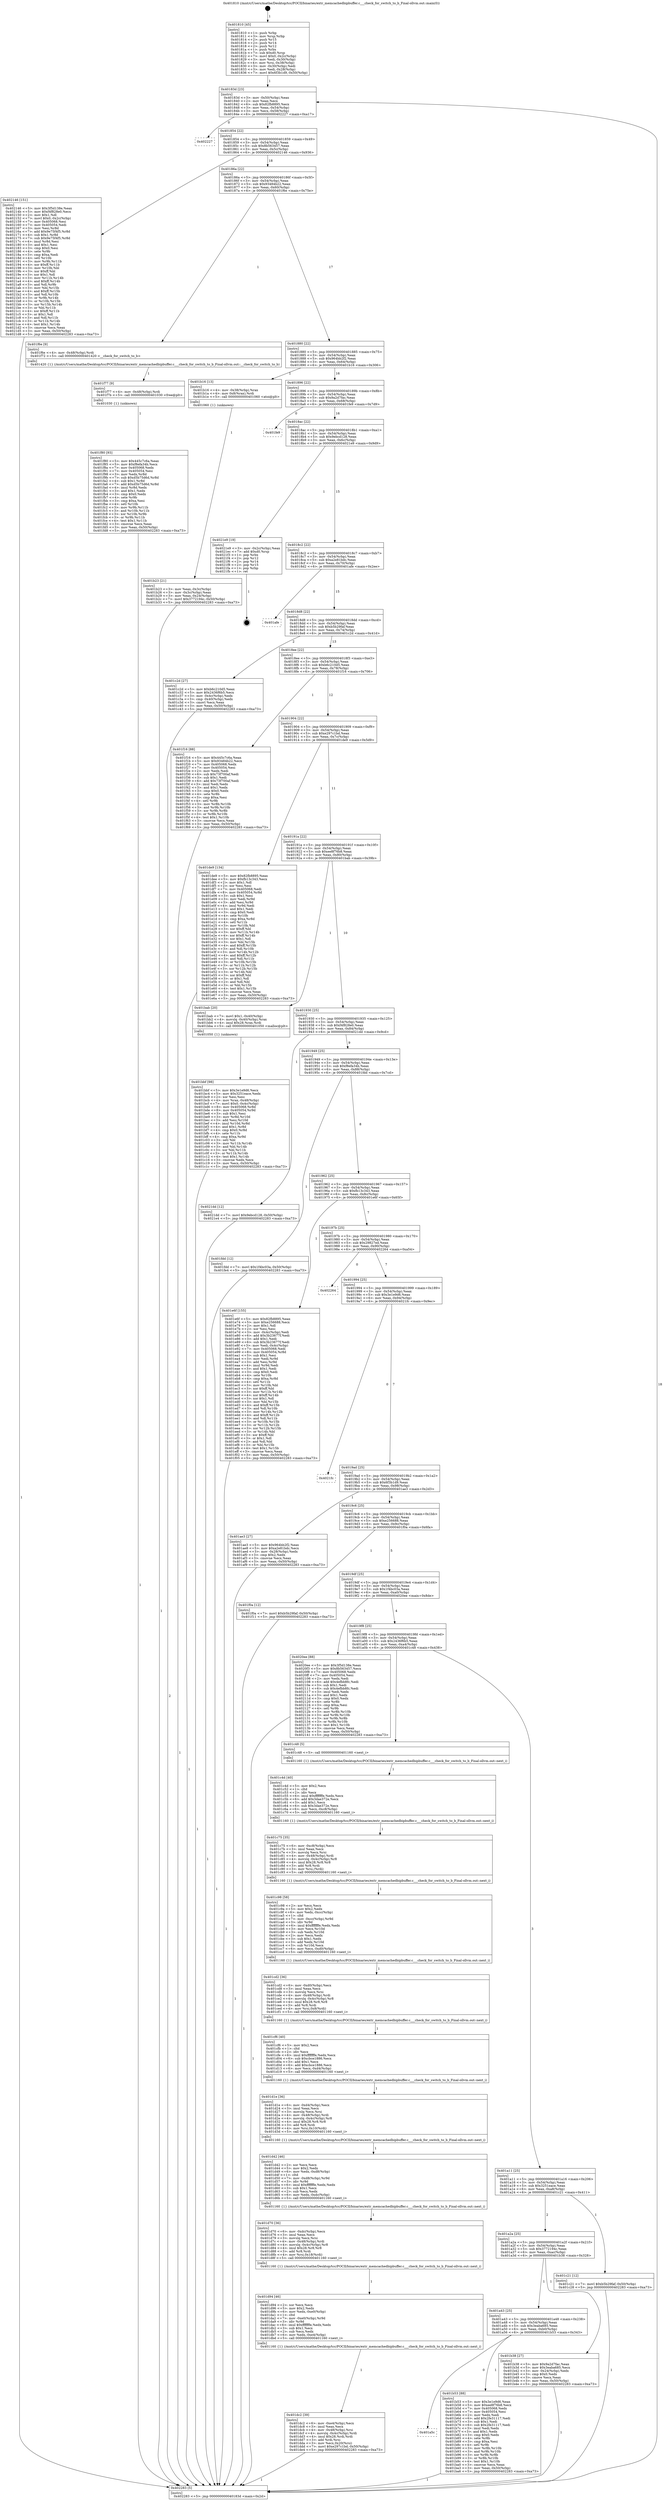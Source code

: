 digraph "0x401810" {
  label = "0x401810 (/mnt/c/Users/mathe/Desktop/tcc/POCII/binaries/extr_memcachedbipbuffer.c___check_for_switch_to_b_Final-ollvm.out::main(0))"
  labelloc = "t"
  node[shape=record]

  Entry [label="",width=0.3,height=0.3,shape=circle,fillcolor=black,style=filled]
  "0x40183d" [label="{
     0x40183d [23]\l
     | [instrs]\l
     &nbsp;&nbsp;0x40183d \<+3\>: mov -0x50(%rbp),%eax\l
     &nbsp;&nbsp;0x401840 \<+2\>: mov %eax,%ecx\l
     &nbsp;&nbsp;0x401842 \<+6\>: sub $0x82fb8895,%ecx\l
     &nbsp;&nbsp;0x401848 \<+3\>: mov %eax,-0x54(%rbp)\l
     &nbsp;&nbsp;0x40184b \<+3\>: mov %ecx,-0x58(%rbp)\l
     &nbsp;&nbsp;0x40184e \<+6\>: je 0000000000402227 \<main+0xa17\>\l
  }"]
  "0x402227" [label="{
     0x402227\l
  }", style=dashed]
  "0x401854" [label="{
     0x401854 [22]\l
     | [instrs]\l
     &nbsp;&nbsp;0x401854 \<+5\>: jmp 0000000000401859 \<main+0x49\>\l
     &nbsp;&nbsp;0x401859 \<+3\>: mov -0x54(%rbp),%eax\l
     &nbsp;&nbsp;0x40185c \<+5\>: sub $0x8b563457,%eax\l
     &nbsp;&nbsp;0x401861 \<+3\>: mov %eax,-0x5c(%rbp)\l
     &nbsp;&nbsp;0x401864 \<+6\>: je 0000000000402146 \<main+0x936\>\l
  }"]
  Exit [label="",width=0.3,height=0.3,shape=circle,fillcolor=black,style=filled,peripheries=2]
  "0x402146" [label="{
     0x402146 [151]\l
     | [instrs]\l
     &nbsp;&nbsp;0x402146 \<+5\>: mov $0x3f5d138e,%eax\l
     &nbsp;&nbsp;0x40214b \<+5\>: mov $0xf4f828e0,%ecx\l
     &nbsp;&nbsp;0x402150 \<+2\>: mov $0x1,%dl\l
     &nbsp;&nbsp;0x402152 \<+7\>: movl $0x0,-0x2c(%rbp)\l
     &nbsp;&nbsp;0x402159 \<+7\>: mov 0x405068,%esi\l
     &nbsp;&nbsp;0x402160 \<+7\>: mov 0x405054,%edi\l
     &nbsp;&nbsp;0x402167 \<+3\>: mov %esi,%r8d\l
     &nbsp;&nbsp;0x40216a \<+7\>: add $0x9e75f4f5,%r8d\l
     &nbsp;&nbsp;0x402171 \<+4\>: sub $0x1,%r8d\l
     &nbsp;&nbsp;0x402175 \<+7\>: sub $0x9e75f4f5,%r8d\l
     &nbsp;&nbsp;0x40217c \<+4\>: imul %r8d,%esi\l
     &nbsp;&nbsp;0x402180 \<+3\>: and $0x1,%esi\l
     &nbsp;&nbsp;0x402183 \<+3\>: cmp $0x0,%esi\l
     &nbsp;&nbsp;0x402186 \<+4\>: sete %r9b\l
     &nbsp;&nbsp;0x40218a \<+3\>: cmp $0xa,%edi\l
     &nbsp;&nbsp;0x40218d \<+4\>: setl %r10b\l
     &nbsp;&nbsp;0x402191 \<+3\>: mov %r9b,%r11b\l
     &nbsp;&nbsp;0x402194 \<+4\>: xor $0xff,%r11b\l
     &nbsp;&nbsp;0x402198 \<+3\>: mov %r10b,%bl\l
     &nbsp;&nbsp;0x40219b \<+3\>: xor $0xff,%bl\l
     &nbsp;&nbsp;0x40219e \<+3\>: xor $0x1,%dl\l
     &nbsp;&nbsp;0x4021a1 \<+3\>: mov %r11b,%r14b\l
     &nbsp;&nbsp;0x4021a4 \<+4\>: and $0xff,%r14b\l
     &nbsp;&nbsp;0x4021a8 \<+3\>: and %dl,%r9b\l
     &nbsp;&nbsp;0x4021ab \<+3\>: mov %bl,%r15b\l
     &nbsp;&nbsp;0x4021ae \<+4\>: and $0xff,%r15b\l
     &nbsp;&nbsp;0x4021b2 \<+3\>: and %dl,%r10b\l
     &nbsp;&nbsp;0x4021b5 \<+3\>: or %r9b,%r14b\l
     &nbsp;&nbsp;0x4021b8 \<+3\>: or %r10b,%r15b\l
     &nbsp;&nbsp;0x4021bb \<+3\>: xor %r15b,%r14b\l
     &nbsp;&nbsp;0x4021be \<+3\>: or %bl,%r11b\l
     &nbsp;&nbsp;0x4021c1 \<+4\>: xor $0xff,%r11b\l
     &nbsp;&nbsp;0x4021c5 \<+3\>: or $0x1,%dl\l
     &nbsp;&nbsp;0x4021c8 \<+3\>: and %dl,%r11b\l
     &nbsp;&nbsp;0x4021cb \<+3\>: or %r11b,%r14b\l
     &nbsp;&nbsp;0x4021ce \<+4\>: test $0x1,%r14b\l
     &nbsp;&nbsp;0x4021d2 \<+3\>: cmovne %ecx,%eax\l
     &nbsp;&nbsp;0x4021d5 \<+3\>: mov %eax,-0x50(%rbp)\l
     &nbsp;&nbsp;0x4021d8 \<+5\>: jmp 0000000000402283 \<main+0xa73\>\l
  }"]
  "0x40186a" [label="{
     0x40186a [22]\l
     | [instrs]\l
     &nbsp;&nbsp;0x40186a \<+5\>: jmp 000000000040186f \<main+0x5f\>\l
     &nbsp;&nbsp;0x40186f \<+3\>: mov -0x54(%rbp),%eax\l
     &nbsp;&nbsp;0x401872 \<+5\>: sub $0x93484b22,%eax\l
     &nbsp;&nbsp;0x401877 \<+3\>: mov %eax,-0x60(%rbp)\l
     &nbsp;&nbsp;0x40187a \<+6\>: je 0000000000401f6e \<main+0x75e\>\l
  }"]
  "0x401f80" [label="{
     0x401f80 [93]\l
     | [instrs]\l
     &nbsp;&nbsp;0x401f80 \<+5\>: mov $0x445c7c6a,%eax\l
     &nbsp;&nbsp;0x401f85 \<+5\>: mov $0xf8efa34b,%ecx\l
     &nbsp;&nbsp;0x401f8a \<+7\>: mov 0x405068,%edx\l
     &nbsp;&nbsp;0x401f91 \<+7\>: mov 0x405054,%esi\l
     &nbsp;&nbsp;0x401f98 \<+3\>: mov %edx,%r8d\l
     &nbsp;&nbsp;0x401f9b \<+7\>: sub $0xd5b75d6d,%r8d\l
     &nbsp;&nbsp;0x401fa2 \<+4\>: sub $0x1,%r8d\l
     &nbsp;&nbsp;0x401fa6 \<+7\>: add $0xd5b75d6d,%r8d\l
     &nbsp;&nbsp;0x401fad \<+4\>: imul %r8d,%edx\l
     &nbsp;&nbsp;0x401fb1 \<+3\>: and $0x1,%edx\l
     &nbsp;&nbsp;0x401fb4 \<+3\>: cmp $0x0,%edx\l
     &nbsp;&nbsp;0x401fb7 \<+4\>: sete %r9b\l
     &nbsp;&nbsp;0x401fbb \<+3\>: cmp $0xa,%esi\l
     &nbsp;&nbsp;0x401fbe \<+4\>: setl %r10b\l
     &nbsp;&nbsp;0x401fc2 \<+3\>: mov %r9b,%r11b\l
     &nbsp;&nbsp;0x401fc5 \<+3\>: and %r10b,%r11b\l
     &nbsp;&nbsp;0x401fc8 \<+3\>: xor %r10b,%r9b\l
     &nbsp;&nbsp;0x401fcb \<+3\>: or %r9b,%r11b\l
     &nbsp;&nbsp;0x401fce \<+4\>: test $0x1,%r11b\l
     &nbsp;&nbsp;0x401fd2 \<+3\>: cmovne %ecx,%eax\l
     &nbsp;&nbsp;0x401fd5 \<+3\>: mov %eax,-0x50(%rbp)\l
     &nbsp;&nbsp;0x401fd8 \<+5\>: jmp 0000000000402283 \<main+0xa73\>\l
  }"]
  "0x401f6e" [label="{
     0x401f6e [9]\l
     | [instrs]\l
     &nbsp;&nbsp;0x401f6e \<+4\>: mov -0x48(%rbp),%rdi\l
     &nbsp;&nbsp;0x401f72 \<+5\>: call 0000000000401420 \<__check_for_switch_to_b\>\l
     | [calls]\l
     &nbsp;&nbsp;0x401420 \{1\} (/mnt/c/Users/mathe/Desktop/tcc/POCII/binaries/extr_memcachedbipbuffer.c___check_for_switch_to_b_Final-ollvm.out::__check_for_switch_to_b)\l
  }"]
  "0x401880" [label="{
     0x401880 [22]\l
     | [instrs]\l
     &nbsp;&nbsp;0x401880 \<+5\>: jmp 0000000000401885 \<main+0x75\>\l
     &nbsp;&nbsp;0x401885 \<+3\>: mov -0x54(%rbp),%eax\l
     &nbsp;&nbsp;0x401888 \<+5\>: sub $0x964bb2f2,%eax\l
     &nbsp;&nbsp;0x40188d \<+3\>: mov %eax,-0x64(%rbp)\l
     &nbsp;&nbsp;0x401890 \<+6\>: je 0000000000401b16 \<main+0x306\>\l
  }"]
  "0x401f77" [label="{
     0x401f77 [9]\l
     | [instrs]\l
     &nbsp;&nbsp;0x401f77 \<+4\>: mov -0x48(%rbp),%rdi\l
     &nbsp;&nbsp;0x401f7b \<+5\>: call 0000000000401030 \<free@plt\>\l
     | [calls]\l
     &nbsp;&nbsp;0x401030 \{1\} (unknown)\l
  }"]
  "0x401b16" [label="{
     0x401b16 [13]\l
     | [instrs]\l
     &nbsp;&nbsp;0x401b16 \<+4\>: mov -0x38(%rbp),%rax\l
     &nbsp;&nbsp;0x401b1a \<+4\>: mov 0x8(%rax),%rdi\l
     &nbsp;&nbsp;0x401b1e \<+5\>: call 0000000000401060 \<atoi@plt\>\l
     | [calls]\l
     &nbsp;&nbsp;0x401060 \{1\} (unknown)\l
  }"]
  "0x401896" [label="{
     0x401896 [22]\l
     | [instrs]\l
     &nbsp;&nbsp;0x401896 \<+5\>: jmp 000000000040189b \<main+0x8b\>\l
     &nbsp;&nbsp;0x40189b \<+3\>: mov -0x54(%rbp),%eax\l
     &nbsp;&nbsp;0x40189e \<+5\>: sub $0x9a2d7fac,%eax\l
     &nbsp;&nbsp;0x4018a3 \<+3\>: mov %eax,-0x68(%rbp)\l
     &nbsp;&nbsp;0x4018a6 \<+6\>: je 0000000000401fe9 \<main+0x7d9\>\l
  }"]
  "0x401dc2" [label="{
     0x401dc2 [39]\l
     | [instrs]\l
     &nbsp;&nbsp;0x401dc2 \<+6\>: mov -0xe4(%rbp),%ecx\l
     &nbsp;&nbsp;0x401dc8 \<+3\>: imul %eax,%ecx\l
     &nbsp;&nbsp;0x401dcb \<+4\>: mov -0x48(%rbp),%rsi\l
     &nbsp;&nbsp;0x401dcf \<+4\>: movslq -0x4c(%rbp),%rdi\l
     &nbsp;&nbsp;0x401dd3 \<+4\>: imul $0x28,%rdi,%rdi\l
     &nbsp;&nbsp;0x401dd7 \<+3\>: add %rdi,%rsi\l
     &nbsp;&nbsp;0x401dda \<+3\>: mov %ecx,0x20(%rsi)\l
     &nbsp;&nbsp;0x401ddd \<+7\>: movl $0xe297c1bd,-0x50(%rbp)\l
     &nbsp;&nbsp;0x401de4 \<+5\>: jmp 0000000000402283 \<main+0xa73\>\l
  }"]
  "0x401fe9" [label="{
     0x401fe9\l
  }", style=dashed]
  "0x4018ac" [label="{
     0x4018ac [22]\l
     | [instrs]\l
     &nbsp;&nbsp;0x4018ac \<+5\>: jmp 00000000004018b1 \<main+0xa1\>\l
     &nbsp;&nbsp;0x4018b1 \<+3\>: mov -0x54(%rbp),%eax\l
     &nbsp;&nbsp;0x4018b4 \<+5\>: sub $0x9ebcd128,%eax\l
     &nbsp;&nbsp;0x4018b9 \<+3\>: mov %eax,-0x6c(%rbp)\l
     &nbsp;&nbsp;0x4018bc \<+6\>: je 00000000004021e9 \<main+0x9d9\>\l
  }"]
  "0x401d94" [label="{
     0x401d94 [46]\l
     | [instrs]\l
     &nbsp;&nbsp;0x401d94 \<+2\>: xor %ecx,%ecx\l
     &nbsp;&nbsp;0x401d96 \<+5\>: mov $0x2,%edx\l
     &nbsp;&nbsp;0x401d9b \<+6\>: mov %edx,-0xe0(%rbp)\l
     &nbsp;&nbsp;0x401da1 \<+1\>: cltd\l
     &nbsp;&nbsp;0x401da2 \<+7\>: mov -0xe0(%rbp),%r9d\l
     &nbsp;&nbsp;0x401da9 \<+3\>: idiv %r9d\l
     &nbsp;&nbsp;0x401dac \<+6\>: imul $0xfffffffe,%edx,%edx\l
     &nbsp;&nbsp;0x401db2 \<+3\>: sub $0x1,%ecx\l
     &nbsp;&nbsp;0x401db5 \<+2\>: sub %ecx,%edx\l
     &nbsp;&nbsp;0x401db7 \<+6\>: mov %edx,-0xe4(%rbp)\l
     &nbsp;&nbsp;0x401dbd \<+5\>: call 0000000000401160 \<next_i\>\l
     | [calls]\l
     &nbsp;&nbsp;0x401160 \{1\} (/mnt/c/Users/mathe/Desktop/tcc/POCII/binaries/extr_memcachedbipbuffer.c___check_for_switch_to_b_Final-ollvm.out::next_i)\l
  }"]
  "0x4021e9" [label="{
     0x4021e9 [19]\l
     | [instrs]\l
     &nbsp;&nbsp;0x4021e9 \<+3\>: mov -0x2c(%rbp),%eax\l
     &nbsp;&nbsp;0x4021ec \<+7\>: add $0xd0,%rsp\l
     &nbsp;&nbsp;0x4021f3 \<+1\>: pop %rbx\l
     &nbsp;&nbsp;0x4021f4 \<+2\>: pop %r12\l
     &nbsp;&nbsp;0x4021f6 \<+2\>: pop %r14\l
     &nbsp;&nbsp;0x4021f8 \<+2\>: pop %r15\l
     &nbsp;&nbsp;0x4021fa \<+1\>: pop %rbp\l
     &nbsp;&nbsp;0x4021fb \<+1\>: ret\l
  }"]
  "0x4018c2" [label="{
     0x4018c2 [22]\l
     | [instrs]\l
     &nbsp;&nbsp;0x4018c2 \<+5\>: jmp 00000000004018c7 \<main+0xb7\>\l
     &nbsp;&nbsp;0x4018c7 \<+3\>: mov -0x54(%rbp),%eax\l
     &nbsp;&nbsp;0x4018ca \<+5\>: sub $0xa2e81bdc,%eax\l
     &nbsp;&nbsp;0x4018cf \<+3\>: mov %eax,-0x70(%rbp)\l
     &nbsp;&nbsp;0x4018d2 \<+6\>: je 0000000000401afe \<main+0x2ee\>\l
  }"]
  "0x401d70" [label="{
     0x401d70 [36]\l
     | [instrs]\l
     &nbsp;&nbsp;0x401d70 \<+6\>: mov -0xdc(%rbp),%ecx\l
     &nbsp;&nbsp;0x401d76 \<+3\>: imul %eax,%ecx\l
     &nbsp;&nbsp;0x401d79 \<+3\>: movslq %ecx,%rsi\l
     &nbsp;&nbsp;0x401d7c \<+4\>: mov -0x48(%rbp),%rdi\l
     &nbsp;&nbsp;0x401d80 \<+4\>: movslq -0x4c(%rbp),%r8\l
     &nbsp;&nbsp;0x401d84 \<+4\>: imul $0x28,%r8,%r8\l
     &nbsp;&nbsp;0x401d88 \<+3\>: add %r8,%rdi\l
     &nbsp;&nbsp;0x401d8b \<+4\>: mov %rsi,0x18(%rdi)\l
     &nbsp;&nbsp;0x401d8f \<+5\>: call 0000000000401160 \<next_i\>\l
     | [calls]\l
     &nbsp;&nbsp;0x401160 \{1\} (/mnt/c/Users/mathe/Desktop/tcc/POCII/binaries/extr_memcachedbipbuffer.c___check_for_switch_to_b_Final-ollvm.out::next_i)\l
  }"]
  "0x401afe" [label="{
     0x401afe\l
  }", style=dashed]
  "0x4018d8" [label="{
     0x4018d8 [22]\l
     | [instrs]\l
     &nbsp;&nbsp;0x4018d8 \<+5\>: jmp 00000000004018dd \<main+0xcd\>\l
     &nbsp;&nbsp;0x4018dd \<+3\>: mov -0x54(%rbp),%eax\l
     &nbsp;&nbsp;0x4018e0 \<+5\>: sub $0xb5b29faf,%eax\l
     &nbsp;&nbsp;0x4018e5 \<+3\>: mov %eax,-0x74(%rbp)\l
     &nbsp;&nbsp;0x4018e8 \<+6\>: je 0000000000401c2d \<main+0x41d\>\l
  }"]
  "0x401d42" [label="{
     0x401d42 [46]\l
     | [instrs]\l
     &nbsp;&nbsp;0x401d42 \<+2\>: xor %ecx,%ecx\l
     &nbsp;&nbsp;0x401d44 \<+5\>: mov $0x2,%edx\l
     &nbsp;&nbsp;0x401d49 \<+6\>: mov %edx,-0xd8(%rbp)\l
     &nbsp;&nbsp;0x401d4f \<+1\>: cltd\l
     &nbsp;&nbsp;0x401d50 \<+7\>: mov -0xd8(%rbp),%r9d\l
     &nbsp;&nbsp;0x401d57 \<+3\>: idiv %r9d\l
     &nbsp;&nbsp;0x401d5a \<+6\>: imul $0xfffffffe,%edx,%edx\l
     &nbsp;&nbsp;0x401d60 \<+3\>: sub $0x1,%ecx\l
     &nbsp;&nbsp;0x401d63 \<+2\>: sub %ecx,%edx\l
     &nbsp;&nbsp;0x401d65 \<+6\>: mov %edx,-0xdc(%rbp)\l
     &nbsp;&nbsp;0x401d6b \<+5\>: call 0000000000401160 \<next_i\>\l
     | [calls]\l
     &nbsp;&nbsp;0x401160 \{1\} (/mnt/c/Users/mathe/Desktop/tcc/POCII/binaries/extr_memcachedbipbuffer.c___check_for_switch_to_b_Final-ollvm.out::next_i)\l
  }"]
  "0x401c2d" [label="{
     0x401c2d [27]\l
     | [instrs]\l
     &nbsp;&nbsp;0x401c2d \<+5\>: mov $0xb6c210d5,%eax\l
     &nbsp;&nbsp;0x401c32 \<+5\>: mov $0x2436f6b5,%ecx\l
     &nbsp;&nbsp;0x401c37 \<+3\>: mov -0x4c(%rbp),%edx\l
     &nbsp;&nbsp;0x401c3a \<+3\>: cmp -0x40(%rbp),%edx\l
     &nbsp;&nbsp;0x401c3d \<+3\>: cmovl %ecx,%eax\l
     &nbsp;&nbsp;0x401c40 \<+3\>: mov %eax,-0x50(%rbp)\l
     &nbsp;&nbsp;0x401c43 \<+5\>: jmp 0000000000402283 \<main+0xa73\>\l
  }"]
  "0x4018ee" [label="{
     0x4018ee [22]\l
     | [instrs]\l
     &nbsp;&nbsp;0x4018ee \<+5\>: jmp 00000000004018f3 \<main+0xe3\>\l
     &nbsp;&nbsp;0x4018f3 \<+3\>: mov -0x54(%rbp),%eax\l
     &nbsp;&nbsp;0x4018f6 \<+5\>: sub $0xb6c210d5,%eax\l
     &nbsp;&nbsp;0x4018fb \<+3\>: mov %eax,-0x78(%rbp)\l
     &nbsp;&nbsp;0x4018fe \<+6\>: je 0000000000401f16 \<main+0x706\>\l
  }"]
  "0x401d1e" [label="{
     0x401d1e [36]\l
     | [instrs]\l
     &nbsp;&nbsp;0x401d1e \<+6\>: mov -0xd4(%rbp),%ecx\l
     &nbsp;&nbsp;0x401d24 \<+3\>: imul %eax,%ecx\l
     &nbsp;&nbsp;0x401d27 \<+3\>: movslq %ecx,%rsi\l
     &nbsp;&nbsp;0x401d2a \<+4\>: mov -0x48(%rbp),%rdi\l
     &nbsp;&nbsp;0x401d2e \<+4\>: movslq -0x4c(%rbp),%r8\l
     &nbsp;&nbsp;0x401d32 \<+4\>: imul $0x28,%r8,%r8\l
     &nbsp;&nbsp;0x401d36 \<+3\>: add %r8,%rdi\l
     &nbsp;&nbsp;0x401d39 \<+4\>: mov %rsi,0x10(%rdi)\l
     &nbsp;&nbsp;0x401d3d \<+5\>: call 0000000000401160 \<next_i\>\l
     | [calls]\l
     &nbsp;&nbsp;0x401160 \{1\} (/mnt/c/Users/mathe/Desktop/tcc/POCII/binaries/extr_memcachedbipbuffer.c___check_for_switch_to_b_Final-ollvm.out::next_i)\l
  }"]
  "0x401f16" [label="{
     0x401f16 [88]\l
     | [instrs]\l
     &nbsp;&nbsp;0x401f16 \<+5\>: mov $0x445c7c6a,%eax\l
     &nbsp;&nbsp;0x401f1b \<+5\>: mov $0x93484b22,%ecx\l
     &nbsp;&nbsp;0x401f20 \<+7\>: mov 0x405068,%edx\l
     &nbsp;&nbsp;0x401f27 \<+7\>: mov 0x405054,%esi\l
     &nbsp;&nbsp;0x401f2e \<+2\>: mov %edx,%edi\l
     &nbsp;&nbsp;0x401f30 \<+6\>: sub $0x73f700af,%edi\l
     &nbsp;&nbsp;0x401f36 \<+3\>: sub $0x1,%edi\l
     &nbsp;&nbsp;0x401f39 \<+6\>: add $0x73f700af,%edi\l
     &nbsp;&nbsp;0x401f3f \<+3\>: imul %edi,%edx\l
     &nbsp;&nbsp;0x401f42 \<+3\>: and $0x1,%edx\l
     &nbsp;&nbsp;0x401f45 \<+3\>: cmp $0x0,%edx\l
     &nbsp;&nbsp;0x401f48 \<+4\>: sete %r8b\l
     &nbsp;&nbsp;0x401f4c \<+3\>: cmp $0xa,%esi\l
     &nbsp;&nbsp;0x401f4f \<+4\>: setl %r9b\l
     &nbsp;&nbsp;0x401f53 \<+3\>: mov %r8b,%r10b\l
     &nbsp;&nbsp;0x401f56 \<+3\>: and %r9b,%r10b\l
     &nbsp;&nbsp;0x401f59 \<+3\>: xor %r9b,%r8b\l
     &nbsp;&nbsp;0x401f5c \<+3\>: or %r8b,%r10b\l
     &nbsp;&nbsp;0x401f5f \<+4\>: test $0x1,%r10b\l
     &nbsp;&nbsp;0x401f63 \<+3\>: cmovne %ecx,%eax\l
     &nbsp;&nbsp;0x401f66 \<+3\>: mov %eax,-0x50(%rbp)\l
     &nbsp;&nbsp;0x401f69 \<+5\>: jmp 0000000000402283 \<main+0xa73\>\l
  }"]
  "0x401904" [label="{
     0x401904 [22]\l
     | [instrs]\l
     &nbsp;&nbsp;0x401904 \<+5\>: jmp 0000000000401909 \<main+0xf9\>\l
     &nbsp;&nbsp;0x401909 \<+3\>: mov -0x54(%rbp),%eax\l
     &nbsp;&nbsp;0x40190c \<+5\>: sub $0xe297c1bd,%eax\l
     &nbsp;&nbsp;0x401911 \<+3\>: mov %eax,-0x7c(%rbp)\l
     &nbsp;&nbsp;0x401914 \<+6\>: je 0000000000401de9 \<main+0x5d9\>\l
  }"]
  "0x401cf6" [label="{
     0x401cf6 [40]\l
     | [instrs]\l
     &nbsp;&nbsp;0x401cf6 \<+5\>: mov $0x2,%ecx\l
     &nbsp;&nbsp;0x401cfb \<+1\>: cltd\l
     &nbsp;&nbsp;0x401cfc \<+2\>: idiv %ecx\l
     &nbsp;&nbsp;0x401cfe \<+6\>: imul $0xfffffffe,%edx,%ecx\l
     &nbsp;&nbsp;0x401d04 \<+6\>: sub $0xcbce1886,%ecx\l
     &nbsp;&nbsp;0x401d0a \<+3\>: add $0x1,%ecx\l
     &nbsp;&nbsp;0x401d0d \<+6\>: add $0xcbce1886,%ecx\l
     &nbsp;&nbsp;0x401d13 \<+6\>: mov %ecx,-0xd4(%rbp)\l
     &nbsp;&nbsp;0x401d19 \<+5\>: call 0000000000401160 \<next_i\>\l
     | [calls]\l
     &nbsp;&nbsp;0x401160 \{1\} (/mnt/c/Users/mathe/Desktop/tcc/POCII/binaries/extr_memcachedbipbuffer.c___check_for_switch_to_b_Final-ollvm.out::next_i)\l
  }"]
  "0x401de9" [label="{
     0x401de9 [134]\l
     | [instrs]\l
     &nbsp;&nbsp;0x401de9 \<+5\>: mov $0x82fb8895,%eax\l
     &nbsp;&nbsp;0x401dee \<+5\>: mov $0xfb13c343,%ecx\l
     &nbsp;&nbsp;0x401df3 \<+2\>: mov $0x1,%dl\l
     &nbsp;&nbsp;0x401df5 \<+2\>: xor %esi,%esi\l
     &nbsp;&nbsp;0x401df7 \<+7\>: mov 0x405068,%edi\l
     &nbsp;&nbsp;0x401dfe \<+8\>: mov 0x405054,%r8d\l
     &nbsp;&nbsp;0x401e06 \<+3\>: sub $0x1,%esi\l
     &nbsp;&nbsp;0x401e09 \<+3\>: mov %edi,%r9d\l
     &nbsp;&nbsp;0x401e0c \<+3\>: add %esi,%r9d\l
     &nbsp;&nbsp;0x401e0f \<+4\>: imul %r9d,%edi\l
     &nbsp;&nbsp;0x401e13 \<+3\>: and $0x1,%edi\l
     &nbsp;&nbsp;0x401e16 \<+3\>: cmp $0x0,%edi\l
     &nbsp;&nbsp;0x401e19 \<+4\>: sete %r10b\l
     &nbsp;&nbsp;0x401e1d \<+4\>: cmp $0xa,%r8d\l
     &nbsp;&nbsp;0x401e21 \<+4\>: setl %r11b\l
     &nbsp;&nbsp;0x401e25 \<+3\>: mov %r10b,%bl\l
     &nbsp;&nbsp;0x401e28 \<+3\>: xor $0xff,%bl\l
     &nbsp;&nbsp;0x401e2b \<+3\>: mov %r11b,%r14b\l
     &nbsp;&nbsp;0x401e2e \<+4\>: xor $0xff,%r14b\l
     &nbsp;&nbsp;0x401e32 \<+3\>: xor $0x1,%dl\l
     &nbsp;&nbsp;0x401e35 \<+3\>: mov %bl,%r15b\l
     &nbsp;&nbsp;0x401e38 \<+4\>: and $0xff,%r15b\l
     &nbsp;&nbsp;0x401e3c \<+3\>: and %dl,%r10b\l
     &nbsp;&nbsp;0x401e3f \<+3\>: mov %r14b,%r12b\l
     &nbsp;&nbsp;0x401e42 \<+4\>: and $0xff,%r12b\l
     &nbsp;&nbsp;0x401e46 \<+3\>: and %dl,%r11b\l
     &nbsp;&nbsp;0x401e49 \<+3\>: or %r10b,%r15b\l
     &nbsp;&nbsp;0x401e4c \<+3\>: or %r11b,%r12b\l
     &nbsp;&nbsp;0x401e4f \<+3\>: xor %r12b,%r15b\l
     &nbsp;&nbsp;0x401e52 \<+3\>: or %r14b,%bl\l
     &nbsp;&nbsp;0x401e55 \<+3\>: xor $0xff,%bl\l
     &nbsp;&nbsp;0x401e58 \<+3\>: or $0x1,%dl\l
     &nbsp;&nbsp;0x401e5b \<+2\>: and %dl,%bl\l
     &nbsp;&nbsp;0x401e5d \<+3\>: or %bl,%r15b\l
     &nbsp;&nbsp;0x401e60 \<+4\>: test $0x1,%r15b\l
     &nbsp;&nbsp;0x401e64 \<+3\>: cmovne %ecx,%eax\l
     &nbsp;&nbsp;0x401e67 \<+3\>: mov %eax,-0x50(%rbp)\l
     &nbsp;&nbsp;0x401e6a \<+5\>: jmp 0000000000402283 \<main+0xa73\>\l
  }"]
  "0x40191a" [label="{
     0x40191a [22]\l
     | [instrs]\l
     &nbsp;&nbsp;0x40191a \<+5\>: jmp 000000000040191f \<main+0x10f\>\l
     &nbsp;&nbsp;0x40191f \<+3\>: mov -0x54(%rbp),%eax\l
     &nbsp;&nbsp;0x401922 \<+5\>: sub $0xee8f76b8,%eax\l
     &nbsp;&nbsp;0x401927 \<+3\>: mov %eax,-0x80(%rbp)\l
     &nbsp;&nbsp;0x40192a \<+6\>: je 0000000000401bab \<main+0x39b\>\l
  }"]
  "0x401cd2" [label="{
     0x401cd2 [36]\l
     | [instrs]\l
     &nbsp;&nbsp;0x401cd2 \<+6\>: mov -0xd0(%rbp),%ecx\l
     &nbsp;&nbsp;0x401cd8 \<+3\>: imul %eax,%ecx\l
     &nbsp;&nbsp;0x401cdb \<+3\>: movslq %ecx,%rsi\l
     &nbsp;&nbsp;0x401cde \<+4\>: mov -0x48(%rbp),%rdi\l
     &nbsp;&nbsp;0x401ce2 \<+4\>: movslq -0x4c(%rbp),%r8\l
     &nbsp;&nbsp;0x401ce6 \<+4\>: imul $0x28,%r8,%r8\l
     &nbsp;&nbsp;0x401cea \<+3\>: add %r8,%rdi\l
     &nbsp;&nbsp;0x401ced \<+4\>: mov %rsi,0x8(%rdi)\l
     &nbsp;&nbsp;0x401cf1 \<+5\>: call 0000000000401160 \<next_i\>\l
     | [calls]\l
     &nbsp;&nbsp;0x401160 \{1\} (/mnt/c/Users/mathe/Desktop/tcc/POCII/binaries/extr_memcachedbipbuffer.c___check_for_switch_to_b_Final-ollvm.out::next_i)\l
  }"]
  "0x401bab" [label="{
     0x401bab [20]\l
     | [instrs]\l
     &nbsp;&nbsp;0x401bab \<+7\>: movl $0x1,-0x40(%rbp)\l
     &nbsp;&nbsp;0x401bb2 \<+4\>: movslq -0x40(%rbp),%rax\l
     &nbsp;&nbsp;0x401bb6 \<+4\>: imul $0x28,%rax,%rdi\l
     &nbsp;&nbsp;0x401bba \<+5\>: call 0000000000401050 \<malloc@plt\>\l
     | [calls]\l
     &nbsp;&nbsp;0x401050 \{1\} (unknown)\l
  }"]
  "0x401930" [label="{
     0x401930 [25]\l
     | [instrs]\l
     &nbsp;&nbsp;0x401930 \<+5\>: jmp 0000000000401935 \<main+0x125\>\l
     &nbsp;&nbsp;0x401935 \<+3\>: mov -0x54(%rbp),%eax\l
     &nbsp;&nbsp;0x401938 \<+5\>: sub $0xf4f828e0,%eax\l
     &nbsp;&nbsp;0x40193d \<+6\>: mov %eax,-0x84(%rbp)\l
     &nbsp;&nbsp;0x401943 \<+6\>: je 00000000004021dd \<main+0x9cd\>\l
  }"]
  "0x401c98" [label="{
     0x401c98 [58]\l
     | [instrs]\l
     &nbsp;&nbsp;0x401c98 \<+2\>: xor %ecx,%ecx\l
     &nbsp;&nbsp;0x401c9a \<+5\>: mov $0x2,%edx\l
     &nbsp;&nbsp;0x401c9f \<+6\>: mov %edx,-0xcc(%rbp)\l
     &nbsp;&nbsp;0x401ca5 \<+1\>: cltd\l
     &nbsp;&nbsp;0x401ca6 \<+7\>: mov -0xcc(%rbp),%r9d\l
     &nbsp;&nbsp;0x401cad \<+3\>: idiv %r9d\l
     &nbsp;&nbsp;0x401cb0 \<+6\>: imul $0xfffffffe,%edx,%edx\l
     &nbsp;&nbsp;0x401cb6 \<+3\>: mov %ecx,%r10d\l
     &nbsp;&nbsp;0x401cb9 \<+3\>: sub %edx,%r10d\l
     &nbsp;&nbsp;0x401cbc \<+2\>: mov %ecx,%edx\l
     &nbsp;&nbsp;0x401cbe \<+3\>: sub $0x1,%edx\l
     &nbsp;&nbsp;0x401cc1 \<+3\>: add %edx,%r10d\l
     &nbsp;&nbsp;0x401cc4 \<+3\>: sub %r10d,%ecx\l
     &nbsp;&nbsp;0x401cc7 \<+6\>: mov %ecx,-0xd0(%rbp)\l
     &nbsp;&nbsp;0x401ccd \<+5\>: call 0000000000401160 \<next_i\>\l
     | [calls]\l
     &nbsp;&nbsp;0x401160 \{1\} (/mnt/c/Users/mathe/Desktop/tcc/POCII/binaries/extr_memcachedbipbuffer.c___check_for_switch_to_b_Final-ollvm.out::next_i)\l
  }"]
  "0x4021dd" [label="{
     0x4021dd [12]\l
     | [instrs]\l
     &nbsp;&nbsp;0x4021dd \<+7\>: movl $0x9ebcd128,-0x50(%rbp)\l
     &nbsp;&nbsp;0x4021e4 \<+5\>: jmp 0000000000402283 \<main+0xa73\>\l
  }"]
  "0x401949" [label="{
     0x401949 [25]\l
     | [instrs]\l
     &nbsp;&nbsp;0x401949 \<+5\>: jmp 000000000040194e \<main+0x13e\>\l
     &nbsp;&nbsp;0x40194e \<+3\>: mov -0x54(%rbp),%eax\l
     &nbsp;&nbsp;0x401951 \<+5\>: sub $0xf8efa34b,%eax\l
     &nbsp;&nbsp;0x401956 \<+6\>: mov %eax,-0x88(%rbp)\l
     &nbsp;&nbsp;0x40195c \<+6\>: je 0000000000401fdd \<main+0x7cd\>\l
  }"]
  "0x401c75" [label="{
     0x401c75 [35]\l
     | [instrs]\l
     &nbsp;&nbsp;0x401c75 \<+6\>: mov -0xc8(%rbp),%ecx\l
     &nbsp;&nbsp;0x401c7b \<+3\>: imul %eax,%ecx\l
     &nbsp;&nbsp;0x401c7e \<+3\>: movslq %ecx,%rsi\l
     &nbsp;&nbsp;0x401c81 \<+4\>: mov -0x48(%rbp),%rdi\l
     &nbsp;&nbsp;0x401c85 \<+4\>: movslq -0x4c(%rbp),%r8\l
     &nbsp;&nbsp;0x401c89 \<+4\>: imul $0x28,%r8,%r8\l
     &nbsp;&nbsp;0x401c8d \<+3\>: add %r8,%rdi\l
     &nbsp;&nbsp;0x401c90 \<+3\>: mov %rsi,(%rdi)\l
     &nbsp;&nbsp;0x401c93 \<+5\>: call 0000000000401160 \<next_i\>\l
     | [calls]\l
     &nbsp;&nbsp;0x401160 \{1\} (/mnt/c/Users/mathe/Desktop/tcc/POCII/binaries/extr_memcachedbipbuffer.c___check_for_switch_to_b_Final-ollvm.out::next_i)\l
  }"]
  "0x401fdd" [label="{
     0x401fdd [12]\l
     | [instrs]\l
     &nbsp;&nbsp;0x401fdd \<+7\>: movl $0x1f4bc03a,-0x50(%rbp)\l
     &nbsp;&nbsp;0x401fe4 \<+5\>: jmp 0000000000402283 \<main+0xa73\>\l
  }"]
  "0x401962" [label="{
     0x401962 [25]\l
     | [instrs]\l
     &nbsp;&nbsp;0x401962 \<+5\>: jmp 0000000000401967 \<main+0x157\>\l
     &nbsp;&nbsp;0x401967 \<+3\>: mov -0x54(%rbp),%eax\l
     &nbsp;&nbsp;0x40196a \<+5\>: sub $0xfb13c343,%eax\l
     &nbsp;&nbsp;0x40196f \<+6\>: mov %eax,-0x8c(%rbp)\l
     &nbsp;&nbsp;0x401975 \<+6\>: je 0000000000401e6f \<main+0x65f\>\l
  }"]
  "0x401c4d" [label="{
     0x401c4d [40]\l
     | [instrs]\l
     &nbsp;&nbsp;0x401c4d \<+5\>: mov $0x2,%ecx\l
     &nbsp;&nbsp;0x401c52 \<+1\>: cltd\l
     &nbsp;&nbsp;0x401c53 \<+2\>: idiv %ecx\l
     &nbsp;&nbsp;0x401c55 \<+6\>: imul $0xfffffffe,%edx,%ecx\l
     &nbsp;&nbsp;0x401c5b \<+6\>: add $0x3dae372e,%ecx\l
     &nbsp;&nbsp;0x401c61 \<+3\>: add $0x1,%ecx\l
     &nbsp;&nbsp;0x401c64 \<+6\>: sub $0x3dae372e,%ecx\l
     &nbsp;&nbsp;0x401c6a \<+6\>: mov %ecx,-0xc8(%rbp)\l
     &nbsp;&nbsp;0x401c70 \<+5\>: call 0000000000401160 \<next_i\>\l
     | [calls]\l
     &nbsp;&nbsp;0x401160 \{1\} (/mnt/c/Users/mathe/Desktop/tcc/POCII/binaries/extr_memcachedbipbuffer.c___check_for_switch_to_b_Final-ollvm.out::next_i)\l
  }"]
  "0x401e6f" [label="{
     0x401e6f [155]\l
     | [instrs]\l
     &nbsp;&nbsp;0x401e6f \<+5\>: mov $0x82fb8895,%eax\l
     &nbsp;&nbsp;0x401e74 \<+5\>: mov $0xe256688,%ecx\l
     &nbsp;&nbsp;0x401e79 \<+2\>: mov $0x1,%dl\l
     &nbsp;&nbsp;0x401e7b \<+2\>: xor %esi,%esi\l
     &nbsp;&nbsp;0x401e7d \<+3\>: mov -0x4c(%rbp),%edi\l
     &nbsp;&nbsp;0x401e80 \<+6\>: add $0x3b23677f,%edi\l
     &nbsp;&nbsp;0x401e86 \<+3\>: add $0x1,%edi\l
     &nbsp;&nbsp;0x401e89 \<+6\>: sub $0x3b23677f,%edi\l
     &nbsp;&nbsp;0x401e8f \<+3\>: mov %edi,-0x4c(%rbp)\l
     &nbsp;&nbsp;0x401e92 \<+7\>: mov 0x405068,%edi\l
     &nbsp;&nbsp;0x401e99 \<+8\>: mov 0x405054,%r8d\l
     &nbsp;&nbsp;0x401ea1 \<+3\>: sub $0x1,%esi\l
     &nbsp;&nbsp;0x401ea4 \<+3\>: mov %edi,%r9d\l
     &nbsp;&nbsp;0x401ea7 \<+3\>: add %esi,%r9d\l
     &nbsp;&nbsp;0x401eaa \<+4\>: imul %r9d,%edi\l
     &nbsp;&nbsp;0x401eae \<+3\>: and $0x1,%edi\l
     &nbsp;&nbsp;0x401eb1 \<+3\>: cmp $0x0,%edi\l
     &nbsp;&nbsp;0x401eb4 \<+4\>: sete %r10b\l
     &nbsp;&nbsp;0x401eb8 \<+4\>: cmp $0xa,%r8d\l
     &nbsp;&nbsp;0x401ebc \<+4\>: setl %r11b\l
     &nbsp;&nbsp;0x401ec0 \<+3\>: mov %r10b,%bl\l
     &nbsp;&nbsp;0x401ec3 \<+3\>: xor $0xff,%bl\l
     &nbsp;&nbsp;0x401ec6 \<+3\>: mov %r11b,%r14b\l
     &nbsp;&nbsp;0x401ec9 \<+4\>: xor $0xff,%r14b\l
     &nbsp;&nbsp;0x401ecd \<+3\>: xor $0x1,%dl\l
     &nbsp;&nbsp;0x401ed0 \<+3\>: mov %bl,%r15b\l
     &nbsp;&nbsp;0x401ed3 \<+4\>: and $0xff,%r15b\l
     &nbsp;&nbsp;0x401ed7 \<+3\>: and %dl,%r10b\l
     &nbsp;&nbsp;0x401eda \<+3\>: mov %r14b,%r12b\l
     &nbsp;&nbsp;0x401edd \<+4\>: and $0xff,%r12b\l
     &nbsp;&nbsp;0x401ee1 \<+3\>: and %dl,%r11b\l
     &nbsp;&nbsp;0x401ee4 \<+3\>: or %r10b,%r15b\l
     &nbsp;&nbsp;0x401ee7 \<+3\>: or %r11b,%r12b\l
     &nbsp;&nbsp;0x401eea \<+3\>: xor %r12b,%r15b\l
     &nbsp;&nbsp;0x401eed \<+3\>: or %r14b,%bl\l
     &nbsp;&nbsp;0x401ef0 \<+3\>: xor $0xff,%bl\l
     &nbsp;&nbsp;0x401ef3 \<+3\>: or $0x1,%dl\l
     &nbsp;&nbsp;0x401ef6 \<+2\>: and %dl,%bl\l
     &nbsp;&nbsp;0x401ef8 \<+3\>: or %bl,%r15b\l
     &nbsp;&nbsp;0x401efb \<+4\>: test $0x1,%r15b\l
     &nbsp;&nbsp;0x401eff \<+3\>: cmovne %ecx,%eax\l
     &nbsp;&nbsp;0x401f02 \<+3\>: mov %eax,-0x50(%rbp)\l
     &nbsp;&nbsp;0x401f05 \<+5\>: jmp 0000000000402283 \<main+0xa73\>\l
  }"]
  "0x40197b" [label="{
     0x40197b [25]\l
     | [instrs]\l
     &nbsp;&nbsp;0x40197b \<+5\>: jmp 0000000000401980 \<main+0x170\>\l
     &nbsp;&nbsp;0x401980 \<+3\>: mov -0x54(%rbp),%eax\l
     &nbsp;&nbsp;0x401983 \<+5\>: sub $0x29827ed,%eax\l
     &nbsp;&nbsp;0x401988 \<+6\>: mov %eax,-0x90(%rbp)\l
     &nbsp;&nbsp;0x40198e \<+6\>: je 0000000000402264 \<main+0xa54\>\l
  }"]
  "0x401bbf" [label="{
     0x401bbf [98]\l
     | [instrs]\l
     &nbsp;&nbsp;0x401bbf \<+5\>: mov $0x3e1e9d6,%ecx\l
     &nbsp;&nbsp;0x401bc4 \<+5\>: mov $0x3251eace,%edx\l
     &nbsp;&nbsp;0x401bc9 \<+2\>: xor %esi,%esi\l
     &nbsp;&nbsp;0x401bcb \<+4\>: mov %rax,-0x48(%rbp)\l
     &nbsp;&nbsp;0x401bcf \<+7\>: movl $0x0,-0x4c(%rbp)\l
     &nbsp;&nbsp;0x401bd6 \<+8\>: mov 0x405068,%r8d\l
     &nbsp;&nbsp;0x401bde \<+8\>: mov 0x405054,%r9d\l
     &nbsp;&nbsp;0x401be6 \<+3\>: sub $0x1,%esi\l
     &nbsp;&nbsp;0x401be9 \<+3\>: mov %r8d,%r10d\l
     &nbsp;&nbsp;0x401bec \<+3\>: add %esi,%r10d\l
     &nbsp;&nbsp;0x401bef \<+4\>: imul %r10d,%r8d\l
     &nbsp;&nbsp;0x401bf3 \<+4\>: and $0x1,%r8d\l
     &nbsp;&nbsp;0x401bf7 \<+4\>: cmp $0x0,%r8d\l
     &nbsp;&nbsp;0x401bfb \<+4\>: sete %r11b\l
     &nbsp;&nbsp;0x401bff \<+4\>: cmp $0xa,%r9d\l
     &nbsp;&nbsp;0x401c03 \<+3\>: setl %bl\l
     &nbsp;&nbsp;0x401c06 \<+3\>: mov %r11b,%r14b\l
     &nbsp;&nbsp;0x401c09 \<+3\>: and %bl,%r14b\l
     &nbsp;&nbsp;0x401c0c \<+3\>: xor %bl,%r11b\l
     &nbsp;&nbsp;0x401c0f \<+3\>: or %r11b,%r14b\l
     &nbsp;&nbsp;0x401c12 \<+4\>: test $0x1,%r14b\l
     &nbsp;&nbsp;0x401c16 \<+3\>: cmovne %edx,%ecx\l
     &nbsp;&nbsp;0x401c19 \<+3\>: mov %ecx,-0x50(%rbp)\l
     &nbsp;&nbsp;0x401c1c \<+5\>: jmp 0000000000402283 \<main+0xa73\>\l
  }"]
  "0x402264" [label="{
     0x402264\l
  }", style=dashed]
  "0x401994" [label="{
     0x401994 [25]\l
     | [instrs]\l
     &nbsp;&nbsp;0x401994 \<+5\>: jmp 0000000000401999 \<main+0x189\>\l
     &nbsp;&nbsp;0x401999 \<+3\>: mov -0x54(%rbp),%eax\l
     &nbsp;&nbsp;0x40199c \<+5\>: sub $0x3e1e9d6,%eax\l
     &nbsp;&nbsp;0x4019a1 \<+6\>: mov %eax,-0x94(%rbp)\l
     &nbsp;&nbsp;0x4019a7 \<+6\>: je 00000000004021fc \<main+0x9ec\>\l
  }"]
  "0x401a5c" [label="{
     0x401a5c\l
  }", style=dashed]
  "0x4021fc" [label="{
     0x4021fc\l
  }", style=dashed]
  "0x4019ad" [label="{
     0x4019ad [25]\l
     | [instrs]\l
     &nbsp;&nbsp;0x4019ad \<+5\>: jmp 00000000004019b2 \<main+0x1a2\>\l
     &nbsp;&nbsp;0x4019b2 \<+3\>: mov -0x54(%rbp),%eax\l
     &nbsp;&nbsp;0x4019b5 \<+5\>: sub $0x6f3b1d9,%eax\l
     &nbsp;&nbsp;0x4019ba \<+6\>: mov %eax,-0x98(%rbp)\l
     &nbsp;&nbsp;0x4019c0 \<+6\>: je 0000000000401ae3 \<main+0x2d3\>\l
  }"]
  "0x401b53" [label="{
     0x401b53 [88]\l
     | [instrs]\l
     &nbsp;&nbsp;0x401b53 \<+5\>: mov $0x3e1e9d6,%eax\l
     &nbsp;&nbsp;0x401b58 \<+5\>: mov $0xee8f76b8,%ecx\l
     &nbsp;&nbsp;0x401b5d \<+7\>: mov 0x405068,%edx\l
     &nbsp;&nbsp;0x401b64 \<+7\>: mov 0x405054,%esi\l
     &nbsp;&nbsp;0x401b6b \<+2\>: mov %edx,%edi\l
     &nbsp;&nbsp;0x401b6d \<+6\>: add $0x2fe31117,%edi\l
     &nbsp;&nbsp;0x401b73 \<+3\>: sub $0x1,%edi\l
     &nbsp;&nbsp;0x401b76 \<+6\>: sub $0x2fe31117,%edi\l
     &nbsp;&nbsp;0x401b7c \<+3\>: imul %edi,%edx\l
     &nbsp;&nbsp;0x401b7f \<+3\>: and $0x1,%edx\l
     &nbsp;&nbsp;0x401b82 \<+3\>: cmp $0x0,%edx\l
     &nbsp;&nbsp;0x401b85 \<+4\>: sete %r8b\l
     &nbsp;&nbsp;0x401b89 \<+3\>: cmp $0xa,%esi\l
     &nbsp;&nbsp;0x401b8c \<+4\>: setl %r9b\l
     &nbsp;&nbsp;0x401b90 \<+3\>: mov %r8b,%r10b\l
     &nbsp;&nbsp;0x401b93 \<+3\>: and %r9b,%r10b\l
     &nbsp;&nbsp;0x401b96 \<+3\>: xor %r9b,%r8b\l
     &nbsp;&nbsp;0x401b99 \<+3\>: or %r8b,%r10b\l
     &nbsp;&nbsp;0x401b9c \<+4\>: test $0x1,%r10b\l
     &nbsp;&nbsp;0x401ba0 \<+3\>: cmovne %ecx,%eax\l
     &nbsp;&nbsp;0x401ba3 \<+3\>: mov %eax,-0x50(%rbp)\l
     &nbsp;&nbsp;0x401ba6 \<+5\>: jmp 0000000000402283 \<main+0xa73\>\l
  }"]
  "0x401ae3" [label="{
     0x401ae3 [27]\l
     | [instrs]\l
     &nbsp;&nbsp;0x401ae3 \<+5\>: mov $0x964bb2f2,%eax\l
     &nbsp;&nbsp;0x401ae8 \<+5\>: mov $0xa2e81bdc,%ecx\l
     &nbsp;&nbsp;0x401aed \<+3\>: mov -0x28(%rbp),%edx\l
     &nbsp;&nbsp;0x401af0 \<+3\>: cmp $0x2,%edx\l
     &nbsp;&nbsp;0x401af3 \<+3\>: cmovne %ecx,%eax\l
     &nbsp;&nbsp;0x401af6 \<+3\>: mov %eax,-0x50(%rbp)\l
     &nbsp;&nbsp;0x401af9 \<+5\>: jmp 0000000000402283 \<main+0xa73\>\l
  }"]
  "0x4019c6" [label="{
     0x4019c6 [25]\l
     | [instrs]\l
     &nbsp;&nbsp;0x4019c6 \<+5\>: jmp 00000000004019cb \<main+0x1bb\>\l
     &nbsp;&nbsp;0x4019cb \<+3\>: mov -0x54(%rbp),%eax\l
     &nbsp;&nbsp;0x4019ce \<+5\>: sub $0xe256688,%eax\l
     &nbsp;&nbsp;0x4019d3 \<+6\>: mov %eax,-0x9c(%rbp)\l
     &nbsp;&nbsp;0x4019d9 \<+6\>: je 0000000000401f0a \<main+0x6fa\>\l
  }"]
  "0x402283" [label="{
     0x402283 [5]\l
     | [instrs]\l
     &nbsp;&nbsp;0x402283 \<+5\>: jmp 000000000040183d \<main+0x2d\>\l
  }"]
  "0x401810" [label="{
     0x401810 [45]\l
     | [instrs]\l
     &nbsp;&nbsp;0x401810 \<+1\>: push %rbp\l
     &nbsp;&nbsp;0x401811 \<+3\>: mov %rsp,%rbp\l
     &nbsp;&nbsp;0x401814 \<+2\>: push %r15\l
     &nbsp;&nbsp;0x401816 \<+2\>: push %r14\l
     &nbsp;&nbsp;0x401818 \<+2\>: push %r12\l
     &nbsp;&nbsp;0x40181a \<+1\>: push %rbx\l
     &nbsp;&nbsp;0x40181b \<+7\>: sub $0xd0,%rsp\l
     &nbsp;&nbsp;0x401822 \<+7\>: movl $0x0,-0x2c(%rbp)\l
     &nbsp;&nbsp;0x401829 \<+3\>: mov %edi,-0x30(%rbp)\l
     &nbsp;&nbsp;0x40182c \<+4\>: mov %rsi,-0x38(%rbp)\l
     &nbsp;&nbsp;0x401830 \<+3\>: mov -0x30(%rbp),%edi\l
     &nbsp;&nbsp;0x401833 \<+3\>: mov %edi,-0x28(%rbp)\l
     &nbsp;&nbsp;0x401836 \<+7\>: movl $0x6f3b1d9,-0x50(%rbp)\l
  }"]
  "0x401b23" [label="{
     0x401b23 [21]\l
     | [instrs]\l
     &nbsp;&nbsp;0x401b23 \<+3\>: mov %eax,-0x3c(%rbp)\l
     &nbsp;&nbsp;0x401b26 \<+3\>: mov -0x3c(%rbp),%eax\l
     &nbsp;&nbsp;0x401b29 \<+3\>: mov %eax,-0x24(%rbp)\l
     &nbsp;&nbsp;0x401b2c \<+7\>: movl $0x3772194c,-0x50(%rbp)\l
     &nbsp;&nbsp;0x401b33 \<+5\>: jmp 0000000000402283 \<main+0xa73\>\l
  }"]
  "0x401a43" [label="{
     0x401a43 [25]\l
     | [instrs]\l
     &nbsp;&nbsp;0x401a43 \<+5\>: jmp 0000000000401a48 \<main+0x238\>\l
     &nbsp;&nbsp;0x401a48 \<+3\>: mov -0x54(%rbp),%eax\l
     &nbsp;&nbsp;0x401a4b \<+5\>: sub $0x3eaba685,%eax\l
     &nbsp;&nbsp;0x401a50 \<+6\>: mov %eax,-0xb0(%rbp)\l
     &nbsp;&nbsp;0x401a56 \<+6\>: je 0000000000401b53 \<main+0x343\>\l
  }"]
  "0x401f0a" [label="{
     0x401f0a [12]\l
     | [instrs]\l
     &nbsp;&nbsp;0x401f0a \<+7\>: movl $0xb5b29faf,-0x50(%rbp)\l
     &nbsp;&nbsp;0x401f11 \<+5\>: jmp 0000000000402283 \<main+0xa73\>\l
  }"]
  "0x4019df" [label="{
     0x4019df [25]\l
     | [instrs]\l
     &nbsp;&nbsp;0x4019df \<+5\>: jmp 00000000004019e4 \<main+0x1d4\>\l
     &nbsp;&nbsp;0x4019e4 \<+3\>: mov -0x54(%rbp),%eax\l
     &nbsp;&nbsp;0x4019e7 \<+5\>: sub $0x1f4bc03a,%eax\l
     &nbsp;&nbsp;0x4019ec \<+6\>: mov %eax,-0xa0(%rbp)\l
     &nbsp;&nbsp;0x4019f2 \<+6\>: je 00000000004020ee \<main+0x8de\>\l
  }"]
  "0x401b38" [label="{
     0x401b38 [27]\l
     | [instrs]\l
     &nbsp;&nbsp;0x401b38 \<+5\>: mov $0x9a2d7fac,%eax\l
     &nbsp;&nbsp;0x401b3d \<+5\>: mov $0x3eaba685,%ecx\l
     &nbsp;&nbsp;0x401b42 \<+3\>: mov -0x24(%rbp),%edx\l
     &nbsp;&nbsp;0x401b45 \<+3\>: cmp $0x0,%edx\l
     &nbsp;&nbsp;0x401b48 \<+3\>: cmove %ecx,%eax\l
     &nbsp;&nbsp;0x401b4b \<+3\>: mov %eax,-0x50(%rbp)\l
     &nbsp;&nbsp;0x401b4e \<+5\>: jmp 0000000000402283 \<main+0xa73\>\l
  }"]
  "0x4020ee" [label="{
     0x4020ee [88]\l
     | [instrs]\l
     &nbsp;&nbsp;0x4020ee \<+5\>: mov $0x3f5d138e,%eax\l
     &nbsp;&nbsp;0x4020f3 \<+5\>: mov $0x8b563457,%ecx\l
     &nbsp;&nbsp;0x4020f8 \<+7\>: mov 0x405068,%edx\l
     &nbsp;&nbsp;0x4020ff \<+7\>: mov 0x405054,%esi\l
     &nbsp;&nbsp;0x402106 \<+2\>: mov %edx,%edi\l
     &nbsp;&nbsp;0x402108 \<+6\>: add $0x4efbb8fc,%edi\l
     &nbsp;&nbsp;0x40210e \<+3\>: sub $0x1,%edi\l
     &nbsp;&nbsp;0x402111 \<+6\>: sub $0x4efbb8fc,%edi\l
     &nbsp;&nbsp;0x402117 \<+3\>: imul %edi,%edx\l
     &nbsp;&nbsp;0x40211a \<+3\>: and $0x1,%edx\l
     &nbsp;&nbsp;0x40211d \<+3\>: cmp $0x0,%edx\l
     &nbsp;&nbsp;0x402120 \<+4\>: sete %r8b\l
     &nbsp;&nbsp;0x402124 \<+3\>: cmp $0xa,%esi\l
     &nbsp;&nbsp;0x402127 \<+4\>: setl %r9b\l
     &nbsp;&nbsp;0x40212b \<+3\>: mov %r8b,%r10b\l
     &nbsp;&nbsp;0x40212e \<+3\>: and %r9b,%r10b\l
     &nbsp;&nbsp;0x402131 \<+3\>: xor %r9b,%r8b\l
     &nbsp;&nbsp;0x402134 \<+3\>: or %r8b,%r10b\l
     &nbsp;&nbsp;0x402137 \<+4\>: test $0x1,%r10b\l
     &nbsp;&nbsp;0x40213b \<+3\>: cmovne %ecx,%eax\l
     &nbsp;&nbsp;0x40213e \<+3\>: mov %eax,-0x50(%rbp)\l
     &nbsp;&nbsp;0x402141 \<+5\>: jmp 0000000000402283 \<main+0xa73\>\l
  }"]
  "0x4019f8" [label="{
     0x4019f8 [25]\l
     | [instrs]\l
     &nbsp;&nbsp;0x4019f8 \<+5\>: jmp 00000000004019fd \<main+0x1ed\>\l
     &nbsp;&nbsp;0x4019fd \<+3\>: mov -0x54(%rbp),%eax\l
     &nbsp;&nbsp;0x401a00 \<+5\>: sub $0x2436f6b5,%eax\l
     &nbsp;&nbsp;0x401a05 \<+6\>: mov %eax,-0xa4(%rbp)\l
     &nbsp;&nbsp;0x401a0b \<+6\>: je 0000000000401c48 \<main+0x438\>\l
  }"]
  "0x401a2a" [label="{
     0x401a2a [25]\l
     | [instrs]\l
     &nbsp;&nbsp;0x401a2a \<+5\>: jmp 0000000000401a2f \<main+0x21f\>\l
     &nbsp;&nbsp;0x401a2f \<+3\>: mov -0x54(%rbp),%eax\l
     &nbsp;&nbsp;0x401a32 \<+5\>: sub $0x3772194c,%eax\l
     &nbsp;&nbsp;0x401a37 \<+6\>: mov %eax,-0xac(%rbp)\l
     &nbsp;&nbsp;0x401a3d \<+6\>: je 0000000000401b38 \<main+0x328\>\l
  }"]
  "0x401c48" [label="{
     0x401c48 [5]\l
     | [instrs]\l
     &nbsp;&nbsp;0x401c48 \<+5\>: call 0000000000401160 \<next_i\>\l
     | [calls]\l
     &nbsp;&nbsp;0x401160 \{1\} (/mnt/c/Users/mathe/Desktop/tcc/POCII/binaries/extr_memcachedbipbuffer.c___check_for_switch_to_b_Final-ollvm.out::next_i)\l
  }"]
  "0x401a11" [label="{
     0x401a11 [25]\l
     | [instrs]\l
     &nbsp;&nbsp;0x401a11 \<+5\>: jmp 0000000000401a16 \<main+0x206\>\l
     &nbsp;&nbsp;0x401a16 \<+3\>: mov -0x54(%rbp),%eax\l
     &nbsp;&nbsp;0x401a19 \<+5\>: sub $0x3251eace,%eax\l
     &nbsp;&nbsp;0x401a1e \<+6\>: mov %eax,-0xa8(%rbp)\l
     &nbsp;&nbsp;0x401a24 \<+6\>: je 0000000000401c21 \<main+0x411\>\l
  }"]
  "0x401c21" [label="{
     0x401c21 [12]\l
     | [instrs]\l
     &nbsp;&nbsp;0x401c21 \<+7\>: movl $0xb5b29faf,-0x50(%rbp)\l
     &nbsp;&nbsp;0x401c28 \<+5\>: jmp 0000000000402283 \<main+0xa73\>\l
  }"]
  Entry -> "0x401810" [label=" 1"]
  "0x40183d" -> "0x402227" [label=" 0"]
  "0x40183d" -> "0x401854" [label=" 19"]
  "0x4021e9" -> Exit [label=" 1"]
  "0x401854" -> "0x402146" [label=" 1"]
  "0x401854" -> "0x40186a" [label=" 18"]
  "0x4021dd" -> "0x402283" [label=" 1"]
  "0x40186a" -> "0x401f6e" [label=" 1"]
  "0x40186a" -> "0x401880" [label=" 17"]
  "0x402146" -> "0x402283" [label=" 1"]
  "0x401880" -> "0x401b16" [label=" 1"]
  "0x401880" -> "0x401896" [label=" 16"]
  "0x4020ee" -> "0x402283" [label=" 1"]
  "0x401896" -> "0x401fe9" [label=" 0"]
  "0x401896" -> "0x4018ac" [label=" 16"]
  "0x401fdd" -> "0x402283" [label=" 1"]
  "0x4018ac" -> "0x4021e9" [label=" 1"]
  "0x4018ac" -> "0x4018c2" [label=" 15"]
  "0x401f80" -> "0x402283" [label=" 1"]
  "0x4018c2" -> "0x401afe" [label=" 0"]
  "0x4018c2" -> "0x4018d8" [label=" 15"]
  "0x401f77" -> "0x401f80" [label=" 1"]
  "0x4018d8" -> "0x401c2d" [label=" 2"]
  "0x4018d8" -> "0x4018ee" [label=" 13"]
  "0x401f6e" -> "0x401f77" [label=" 1"]
  "0x4018ee" -> "0x401f16" [label=" 1"]
  "0x4018ee" -> "0x401904" [label=" 12"]
  "0x401f16" -> "0x402283" [label=" 1"]
  "0x401904" -> "0x401de9" [label=" 1"]
  "0x401904" -> "0x40191a" [label=" 11"]
  "0x401f0a" -> "0x402283" [label=" 1"]
  "0x40191a" -> "0x401bab" [label=" 1"]
  "0x40191a" -> "0x401930" [label=" 10"]
  "0x401e6f" -> "0x402283" [label=" 1"]
  "0x401930" -> "0x4021dd" [label=" 1"]
  "0x401930" -> "0x401949" [label=" 9"]
  "0x401de9" -> "0x402283" [label=" 1"]
  "0x401949" -> "0x401fdd" [label=" 1"]
  "0x401949" -> "0x401962" [label=" 8"]
  "0x401dc2" -> "0x402283" [label=" 1"]
  "0x401962" -> "0x401e6f" [label=" 1"]
  "0x401962" -> "0x40197b" [label=" 7"]
  "0x401d94" -> "0x401dc2" [label=" 1"]
  "0x40197b" -> "0x402264" [label=" 0"]
  "0x40197b" -> "0x401994" [label=" 7"]
  "0x401d70" -> "0x401d94" [label=" 1"]
  "0x401994" -> "0x4021fc" [label=" 0"]
  "0x401994" -> "0x4019ad" [label=" 7"]
  "0x401d42" -> "0x401d70" [label=" 1"]
  "0x4019ad" -> "0x401ae3" [label=" 1"]
  "0x4019ad" -> "0x4019c6" [label=" 6"]
  "0x401ae3" -> "0x402283" [label=" 1"]
  "0x401810" -> "0x40183d" [label=" 1"]
  "0x402283" -> "0x40183d" [label=" 18"]
  "0x401b16" -> "0x401b23" [label=" 1"]
  "0x401b23" -> "0x402283" [label=" 1"]
  "0x401d1e" -> "0x401d42" [label=" 1"]
  "0x4019c6" -> "0x401f0a" [label=" 1"]
  "0x4019c6" -> "0x4019df" [label=" 5"]
  "0x401cd2" -> "0x401cf6" [label=" 1"]
  "0x4019df" -> "0x4020ee" [label=" 1"]
  "0x4019df" -> "0x4019f8" [label=" 4"]
  "0x401c98" -> "0x401cd2" [label=" 1"]
  "0x4019f8" -> "0x401c48" [label=" 1"]
  "0x4019f8" -> "0x401a11" [label=" 3"]
  "0x401c4d" -> "0x401c75" [label=" 1"]
  "0x401a11" -> "0x401c21" [label=" 1"]
  "0x401a11" -> "0x401a2a" [label=" 2"]
  "0x401c75" -> "0x401c98" [label=" 1"]
  "0x401a2a" -> "0x401b38" [label=" 1"]
  "0x401a2a" -> "0x401a43" [label=" 1"]
  "0x401b38" -> "0x402283" [label=" 1"]
  "0x401cf6" -> "0x401d1e" [label=" 1"]
  "0x401a43" -> "0x401b53" [label=" 1"]
  "0x401a43" -> "0x401a5c" [label=" 0"]
  "0x401b53" -> "0x402283" [label=" 1"]
  "0x401bab" -> "0x401bbf" [label=" 1"]
  "0x401bbf" -> "0x402283" [label=" 1"]
  "0x401c21" -> "0x402283" [label=" 1"]
  "0x401c2d" -> "0x402283" [label=" 2"]
  "0x401c48" -> "0x401c4d" [label=" 1"]
}
